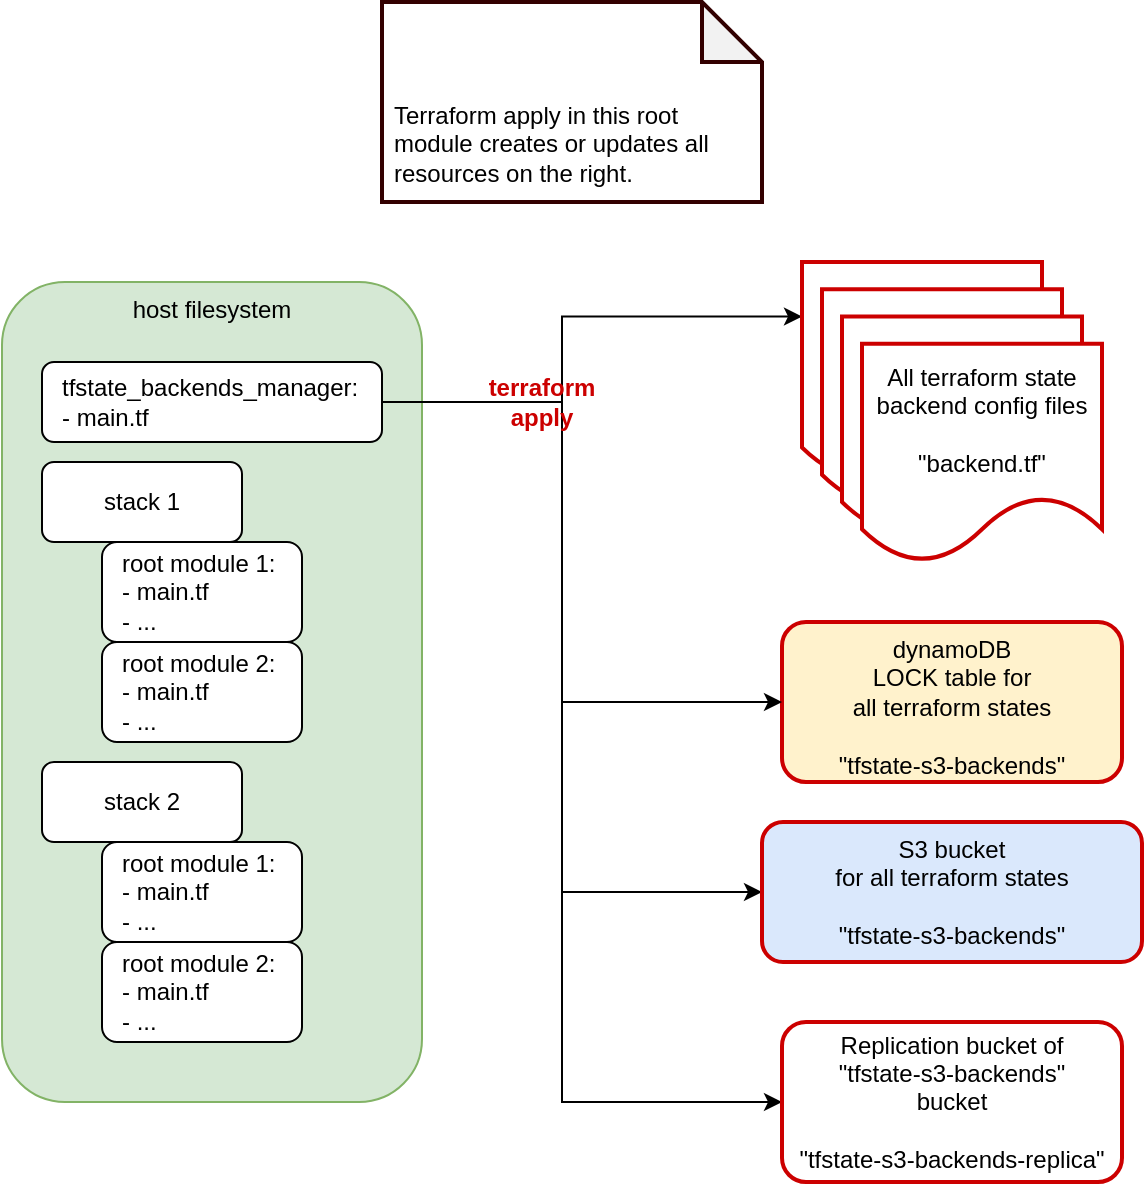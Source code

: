 <mxfile version="14.4.3" type="device" pages="2"><diagram id="aHIAWajXHi3qcr7bFOos" name="Setup"><mxGraphModel dx="1355" dy="760" grid="1" gridSize="10" guides="1" tooltips="1" connect="1" arrows="1" fold="1" page="1" pageScale="1" pageWidth="600" pageHeight="800" math="0" shadow="0"><root><mxCell id="0"/><mxCell id="1" parent="0"/><mxCell id="GjuSDcr7Z61SA0ERO-90-21" value="host filesystem" style="rounded=1;whiteSpace=wrap;html=1;horizontal=1;verticalAlign=top;fillColor=#d5e8d4;strokeColor=#82b366;" parent="1" vertex="1"><mxGeometry x="10" y="180" width="210" height="410" as="geometry"/></mxCell><mxCell id="GjuSDcr7Z61SA0ERO-90-17" value="stack 1" style="rounded=1;whiteSpace=wrap;html=1;" parent="1" vertex="1"><mxGeometry x="30" y="270" width="100" height="40" as="geometry"/></mxCell><mxCell id="GjuSDcr7Z61SA0ERO-90-18" value="root module 1:&lt;br&gt;- main.tf&lt;br&gt;- ..." style="rounded=1;whiteSpace=wrap;html=1;align=left;spacingLeft=8;" parent="1" vertex="1"><mxGeometry x="60" y="310" width="100" height="50" as="geometry"/></mxCell><mxCell id="GjuSDcr7Z61SA0ERO-90-38" style="edgeStyle=orthogonalEdgeStyle;rounded=0;orthogonalLoop=1;jettySize=auto;html=1;" parent="1" source="GjuSDcr7Z61SA0ERO-90-20" target="GjuSDcr7Z61SA0ERO-90-49" edge="1"><mxGeometry relative="1" as="geometry"><mxPoint x="391" y="459.99" as="targetPoint"/><Array as="points"><mxPoint x="290" y="240"/><mxPoint x="290" y="485"/></Array></mxGeometry></mxCell><mxCell id="CboCy_cVNtRCpNckILdk-2" style="edgeStyle=orthogonalEdgeStyle;rounded=0;orthogonalLoop=1;jettySize=auto;html=1;fontColor=#CC0000;" parent="1" source="GjuSDcr7Z61SA0ERO-90-20" target="GjuSDcr7Z61SA0ERO-90-44" edge="1"><mxGeometry relative="1" as="geometry"><Array as="points"><mxPoint x="290" y="240"/><mxPoint x="290" y="590"/></Array></mxGeometry></mxCell><mxCell id="eLtcOHrGNv3Caf3tpnmH-8" style="edgeStyle=orthogonalEdgeStyle;rounded=0;orthogonalLoop=1;jettySize=auto;html=1;entryX=0;entryY=0.25;entryDx=0;entryDy=0;" edge="1" parent="1" source="GjuSDcr7Z61SA0ERO-90-20" target="eLtcOHrGNv3Caf3tpnmH-3"><mxGeometry relative="1" as="geometry"><Array as="points"><mxPoint x="290" y="240"/><mxPoint x="290" y="197"/></Array></mxGeometry></mxCell><mxCell id="GjuSDcr7Z61SA0ERO-90-20" value="tfstate_backends_manager:&#10;- main.tf" style="rounded=1;whiteSpace=wrap;align=left;spacingLeft=8;" parent="1" vertex="1"><mxGeometry x="30" y="220" width="170" height="40" as="geometry"/></mxCell><mxCell id="GjuSDcr7Z61SA0ERO-90-22" value="root module 2:&lt;br&gt;- main.tf&lt;br&gt;- ..." style="rounded=1;whiteSpace=wrap;html=1;align=left;spacingLeft=8;" parent="1" vertex="1"><mxGeometry x="60" y="360" width="100" height="50" as="geometry"/></mxCell><mxCell id="GjuSDcr7Z61SA0ERO-90-43" value="dynamoDB &lt;br&gt;LOCK table for &lt;br&gt;&lt;span style=&quot;text-align: left&quot;&gt;all terraform states&lt;br&gt;&lt;br&gt;&quot;&lt;/span&gt;tfstate-s3-backends&quot;&lt;span style=&quot;text-align: left&quot;&gt;&lt;br&gt;&lt;/span&gt;" style="rounded=1;whiteSpace=wrap;html=1;horizontal=1;verticalAlign=top;strokeWidth=2;fillColor=#fff2cc;strokeColor=#CC0000;" parent="1" vertex="1"><mxGeometry x="400" y="350" width="170" height="80" as="geometry"/></mxCell><mxCell id="GjuSDcr7Z61SA0ERO-90-44" value="Replication bucket of &lt;br&gt;&quot;tfstate-s3-backends&quot; &lt;br&gt;bucket&lt;br&gt;&lt;br&gt;&quot;tfstate-s3-backends-replica&quot;" style="rounded=1;whiteSpace=wrap;html=1;horizontal=1;verticalAlign=middle;strokeColor=#CC0000;strokeWidth=2;" parent="1" vertex="1"><mxGeometry x="400" y="550" width="170" height="80" as="geometry"/></mxCell><mxCell id="GjuSDcr7Z61SA0ERO-90-49" value="S3 bucket &lt;br&gt;for all terraform states&lt;br&gt;&lt;br&gt;&quot;tfstate-s3-backends&quot;" style="rounded=1;whiteSpace=wrap;html=1;horizontal=1;verticalAlign=middle;fillColor=#dae8fc;strokeColor=#CC0000;strokeWidth=2;" parent="1" vertex="1"><mxGeometry x="390" y="450" width="190" height="70" as="geometry"/></mxCell><mxCell id="CboCy_cVNtRCpNckILdk-3" style="edgeStyle=orthogonalEdgeStyle;rounded=0;orthogonalLoop=1;jettySize=auto;html=1;fontColor=#CC0000;exitX=1;exitY=0.5;exitDx=0;exitDy=0;" parent="1" source="GjuSDcr7Z61SA0ERO-90-20" target="GjuSDcr7Z61SA0ERO-90-43" edge="1"><mxGeometry relative="1" as="geometry"><mxPoint x="220" as="sourcePoint"/><mxPoint x="270" y="480" as="targetPoint"/><Array as="points"><mxPoint x="290" y="240"/><mxPoint x="290" y="390"/></Array></mxGeometry></mxCell><mxCell id="eLtcOHrGNv3Caf3tpnmH-7" value="" style="group" vertex="1" connectable="0" parent="1"><mxGeometry x="410" y="170" width="150" height="150" as="geometry"/></mxCell><mxCell id="eLtcOHrGNv3Caf3tpnmH-3" value="" style="shape=document;whiteSpace=wrap;html=1;boundedLbl=1;strokeColor=#CC0000;strokeWidth=2;" vertex="1" parent="eLtcOHrGNv3Caf3tpnmH-7"><mxGeometry width="120" height="109.091" as="geometry"/></mxCell><mxCell id="eLtcOHrGNv3Caf3tpnmH-4" value="" style="shape=document;whiteSpace=wrap;html=1;boundedLbl=1;strokeColor=#CC0000;strokeWidth=2;" vertex="1" parent="eLtcOHrGNv3Caf3tpnmH-7"><mxGeometry x="10" y="13.636" width="120" height="109.091" as="geometry"/></mxCell><mxCell id="eLtcOHrGNv3Caf3tpnmH-5" value="" style="shape=document;whiteSpace=wrap;html=1;boundedLbl=1;strokeColor=#CC0000;strokeWidth=2;" vertex="1" parent="eLtcOHrGNv3Caf3tpnmH-7"><mxGeometry x="20" y="27.273" width="120" height="109.091" as="geometry"/></mxCell><mxCell id="eLtcOHrGNv3Caf3tpnmH-6" value="All terraform state backend config files&lt;br&gt;&lt;br&gt;&quot;backend.tf&quot;" style="shape=document;whiteSpace=wrap;html=1;boundedLbl=1;strokeColor=#CC0000;strokeWidth=2;" vertex="1" parent="eLtcOHrGNv3Caf3tpnmH-7"><mxGeometry x="30" y="40.909" width="120" height="109.091" as="geometry"/></mxCell><mxCell id="GjuSDcr7Z61SA0ERO-90-40" value="terraform &lt;br&gt;apply" style="text;html=1;strokeColor=none;fillColor=none;align=center;verticalAlign=middle;whiteSpace=wrap;rounded=0;fontStyle=1;fontColor=#CC0000;" parent="1" vertex="1"><mxGeometry x="230" y="230" width="100" height="20" as="geometry"/></mxCell><mxCell id="eLtcOHrGNv3Caf3tpnmH-10" value="Terraform apply in this root module creates or updates all resources on the right." style="shape=note;whiteSpace=wrap;html=1;backgroundOutline=1;darkOpacity=0.05;strokeColor=#330000;strokeWidth=2;align=left;spacingLeft=4;verticalAlign=bottom;spacingBottom=5;" vertex="1" parent="1"><mxGeometry x="200" y="40" width="190" height="100" as="geometry"/></mxCell><mxCell id="eLtcOHrGNv3Caf3tpnmH-12" value="stack 2" style="rounded=1;whiteSpace=wrap;html=1;" vertex="1" parent="1"><mxGeometry x="30" y="420" width="100" height="40" as="geometry"/></mxCell><mxCell id="eLtcOHrGNv3Caf3tpnmH-13" value="root module 1:&lt;br&gt;- main.tf&lt;br&gt;- ..." style="rounded=1;whiteSpace=wrap;html=1;align=left;spacingLeft=8;" vertex="1" parent="1"><mxGeometry x="60" y="460" width="100" height="50" as="geometry"/></mxCell><mxCell id="eLtcOHrGNv3Caf3tpnmH-14" value="root module 2:&lt;br&gt;- main.tf&lt;br&gt;- ..." style="rounded=1;whiteSpace=wrap;html=1;align=left;spacingLeft=8;" vertex="1" parent="1"><mxGeometry x="60" y="510" width="100" height="50" as="geometry"/></mxCell></root></mxGraphModel></diagram><diagram name="Move TF states to S3" id="uYAFszfXibeI1Plg7TOF"><mxGraphModel dx="1355" dy="760" grid="1" gridSize="10" guides="1" tooltips="1" connect="1" arrows="1" fold="1" page="1" pageScale="1" pageWidth="600" pageHeight="600" math="0" shadow="0"><root><mxCell id="7QFaeXdrCe-0SZBTyRf1-0"/><mxCell id="7QFaeXdrCe-0SZBTyRf1-1" parent="7QFaeXdrCe-0SZBTyRf1-0"/><mxCell id="7QFaeXdrCe-0SZBTyRf1-2" value="host filesystem" style="rounded=1;whiteSpace=wrap;html=1;horizontal=1;verticalAlign=top;fillColor=#d5e8d4;strokeColor=#82b366;" parent="7QFaeXdrCe-0SZBTyRf1-1" vertex="1"><mxGeometry x="40" y="40" width="210" height="490" as="geometry"/></mxCell><mxCell id="7QFaeXdrCe-0SZBTyRf1-3" value="S3 bucket &lt;br&gt;&quot;tfstate-s3-backend&quot;" style="rounded=1;whiteSpace=wrap;html=1;horizontal=1;verticalAlign=top;fillColor=#dae8fc;strokeColor=#6c8ebf;" parent="7QFaeXdrCe-0SZBTyRf1-1" vertex="1"><mxGeometry x="375" y="50" width="185" height="470" as="geometry"/></mxCell><mxCell id="7QFaeXdrCe-0SZBTyRf1-6" value="/stack1/module1/tf.tfstate" style="rounded=1;whiteSpace=wrap;html=1;align=left;spacingLeft=8;" parent="7QFaeXdrCe-0SZBTyRf1-1" vertex="1"><mxGeometry x="390" y="225" width="160" height="40" as="geometry"/></mxCell><mxCell id="7QFaeXdrCe-0SZBTyRf1-7" value="/stack1/module2/tf.tfstate" style="rounded=1;whiteSpace=wrap;html=1;align=left;spacingLeft=8;" parent="7QFaeXdrCe-0SZBTyRf1-1" vertex="1"><mxGeometry x="390" y="265" width="160" height="40" as="geometry"/></mxCell><mxCell id="7QFaeXdrCe-0SZBTyRf1-11" value="&lt;font face=&quot;helvetica&quot;&gt;/_manager_/tf.tfstate&lt;/font&gt;" style="rounded=1;whiteSpace=wrap;html=1;align=left;spacingLeft=8;" parent="7QFaeXdrCe-0SZBTyRf1-1" vertex="1"><mxGeometry x="390" y="120" width="160" height="40" as="geometry"/></mxCell><mxCell id="7QFaeXdrCe-0SZBTyRf1-12" value="&lt;span style=&quot;color: rgb(204 , 0 , 0) ; font-size: 12px ; font-weight: 700 ; background-color: rgb(248 , 249 , 250)&quot;&gt;terraform init&lt;/span&gt;" style="edgeStyle=orthogonalEdgeStyle;rounded=0;orthogonalLoop=1;jettySize=auto;html=1;exitX=1;exitY=0.5;exitDx=0;exitDy=0;entryX=0;entryY=0.5;entryDx=0;entryDy=0;" parent="7QFaeXdrCe-0SZBTyRf1-1" source="7QFaeXdrCe-0SZBTyRf1-18" target="7QFaeXdrCe-0SZBTyRf1-6" edge="1"><mxGeometry x="-0.534" relative="1" as="geometry"><mxPoint x="240" y="180" as="sourcePoint"/><mxPoint x="420" y="130" as="targetPoint"/><Array as="points"><mxPoint x="320" y="215"/><mxPoint x="320" y="245"/></Array><mxPoint as="offset"/></mxGeometry></mxCell><mxCell id="7QFaeXdrCe-0SZBTyRf1-16" value="stack 2" style="rounded=1;whiteSpace=wrap;html=1;" parent="7QFaeXdrCe-0SZBTyRf1-1" vertex="1"><mxGeometry x="60" y="330" width="100" height="40" as="geometry"/></mxCell><mxCell id="7QFaeXdrCe-0SZBTyRf1-17" value="stack 1" style="rounded=1;whiteSpace=wrap;html=1;" parent="7QFaeXdrCe-0SZBTyRf1-1" vertex="1"><mxGeometry x="60" y="140" width="100" height="40" as="geometry"/></mxCell><mxCell id="7QFaeXdrCe-0SZBTyRf1-18" value="root module 1:&lt;br&gt;- main.tf&lt;br&gt;- ...&lt;br&gt;&lt;b&gt;- backend.tf&lt;/b&gt;" style="rounded=1;whiteSpace=wrap;html=1;align=left;spacingLeft=8;" parent="7QFaeXdrCe-0SZBTyRf1-1" vertex="1"><mxGeometry x="90" y="180" width="100" height="70" as="geometry"/></mxCell><mxCell id="7QFaeXdrCe-0SZBTyRf1-19" value="tfstate_backends_manager:&lt;br&gt;- main.tf&lt;br&gt;&lt;b&gt;- backend.tf&lt;/b&gt;" style="rounded=1;whiteSpace=wrap;align=left;spacingLeft=8;html=1;" parent="7QFaeXdrCe-0SZBTyRf1-1" vertex="1"><mxGeometry x="60" y="80" width="170" height="50" as="geometry"/></mxCell><mxCell id="6CMNbuQKKOTaNsZso8sh-0" value="&lt;span style=&quot;font-size: 12px; font-weight: 700;&quot;&gt;terraform init&lt;/span&gt;" style="edgeStyle=orthogonalEdgeStyle;rounded=0;orthogonalLoop=1;jettySize=auto;html=1;entryX=0;entryY=0.5;entryDx=0;entryDy=0;fontColor=#CC0000;labelBackgroundColor=#ffffff;" parent="7QFaeXdrCe-0SZBTyRf1-1" source="7QFaeXdrCe-0SZBTyRf1-20" target="7QFaeXdrCe-0SZBTyRf1-7" edge="1"><mxGeometry x="-0.478" relative="1" as="geometry"><mxPoint as="offset"/></mxGeometry></mxCell><mxCell id="7QFaeXdrCe-0SZBTyRf1-20" value="root module 2:&lt;br&gt;- main.tf&lt;br&gt;- ...&lt;br&gt;&lt;b&gt;- backend.tf&lt;/b&gt;" style="rounded=1;whiteSpace=wrap;html=1;align=left;spacingLeft=8;" parent="7QFaeXdrCe-0SZBTyRf1-1" vertex="1"><mxGeometry x="90" y="250" width="100" height="70" as="geometry"/></mxCell><mxCell id="6CMNbuQKKOTaNsZso8sh-1" value="&lt;span style=&quot;font-size: 12px ; font-weight: 700 ; background-color: rgb(248 , 249 , 250)&quot;&gt;terraform init&lt;/span&gt;" style="edgeStyle=orthogonalEdgeStyle;rounded=0;orthogonalLoop=1;jettySize=auto;html=1;fontColor=#CC0000;entryX=0;entryY=0.5;entryDx=0;entryDy=0;" parent="7QFaeXdrCe-0SZBTyRf1-1" source="7QFaeXdrCe-0SZBTyRf1-21" target="FNVBKabumvrkKU1EFkQP-0" edge="1"><mxGeometry x="-0.478" relative="1" as="geometry"><mxPoint x="420" y="405" as="targetPoint"/><Array as="points"/><mxPoint as="offset"/></mxGeometry></mxCell><mxCell id="7QFaeXdrCe-0SZBTyRf1-21" value="root module 1:&lt;br&gt;- main.tf&lt;br&gt;- ...&lt;br&gt;&lt;b&gt;- backend.tf&lt;/b&gt;" style="rounded=1;whiteSpace=wrap;html=1;align=left;spacingLeft=8;" parent="7QFaeXdrCe-0SZBTyRf1-1" vertex="1"><mxGeometry x="90" y="370" width="100" height="70" as="geometry"/></mxCell><mxCell id="6CMNbuQKKOTaNsZso8sh-2" value="&lt;span style=&quot;font-size: 12px ; font-weight: 700 ; background-color: rgb(248 , 249 , 250)&quot;&gt;terraform init&lt;/span&gt;" style="edgeStyle=orthogonalEdgeStyle;rounded=0;orthogonalLoop=1;jettySize=auto;html=1;fontColor=#CC0000;" parent="7QFaeXdrCe-0SZBTyRf1-1" source="7QFaeXdrCe-0SZBTyRf1-22" target="FNVBKabumvrkKU1EFkQP-1" edge="1"><mxGeometry x="-0.529" relative="1" as="geometry"><mxPoint x="420" y="450" as="targetPoint"/><mxPoint as="offset"/></mxGeometry></mxCell><mxCell id="7QFaeXdrCe-0SZBTyRf1-22" value="root module 2:&lt;br&gt;- main.tf&lt;br&gt;- ...&lt;br&gt;&lt;b&gt;- backend.tf&lt;/b&gt;" style="rounded=1;whiteSpace=wrap;html=1;align=left;spacingLeft=8;" parent="7QFaeXdrCe-0SZBTyRf1-1" vertex="1"><mxGeometry x="90" y="440" width="100" height="70" as="geometry"/></mxCell><mxCell id="FNVBKabumvrkKU1EFkQP-0" value="/stack1/module1/tf.tfstate" style="rounded=1;whiteSpace=wrap;html=1;align=left;spacingLeft=8;" parent="7QFaeXdrCe-0SZBTyRf1-1" vertex="1"><mxGeometry x="387.5" y="385" width="160" height="40" as="geometry"/></mxCell><mxCell id="FNVBKabumvrkKU1EFkQP-1" value="/stack1/module2/tf.tfstate" style="rounded=1;whiteSpace=wrap;html=1;align=left;spacingLeft=8;" parent="7QFaeXdrCe-0SZBTyRf1-1" vertex="1"><mxGeometry x="387.5" y="425" width="160" height="40" as="geometry"/></mxCell><mxCell id="o1CCBTnkZXdSGIOxvGOI-0" value="&lt;span style=&quot;color: rgb(204 , 0 , 0) ; font-size: 12px ; font-weight: 700 ; background-color: rgb(248 , 249 , 250)&quot;&gt;terraform init&lt;/span&gt;" style="edgeStyle=orthogonalEdgeStyle;rounded=0;orthogonalLoop=1;jettySize=auto;html=1;" edge="1" parent="7QFaeXdrCe-0SZBTyRf1-1"><mxGeometry x="-0.263" relative="1" as="geometry"><mxPoint x="230" y="110" as="sourcePoint"/><mxPoint x="390" y="140" as="targetPoint"/><Array as="points"><mxPoint x="330" y="110"/><mxPoint x="330" y="140"/></Array><mxPoint as="offset"/></mxGeometry></mxCell></root></mxGraphModel></diagram></mxfile>